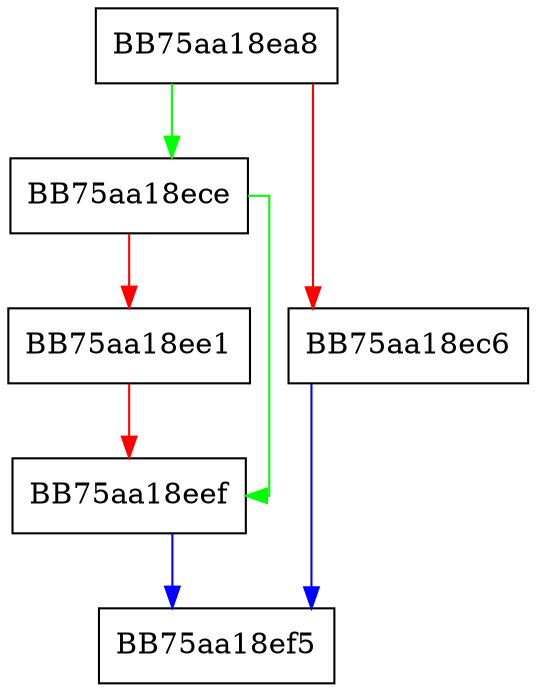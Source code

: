 digraph pem_read_buffer {
  node [shape="box"];
  graph [splines=ortho];
  BB75aa18ea8 -> BB75aa18ece [color="green"];
  BB75aa18ea8 -> BB75aa18ec6 [color="red"];
  BB75aa18ec6 -> BB75aa18ef5 [color="blue"];
  BB75aa18ece -> BB75aa18eef [color="green"];
  BB75aa18ece -> BB75aa18ee1 [color="red"];
  BB75aa18ee1 -> BB75aa18eef [color="red"];
  BB75aa18eef -> BB75aa18ef5 [color="blue"];
}